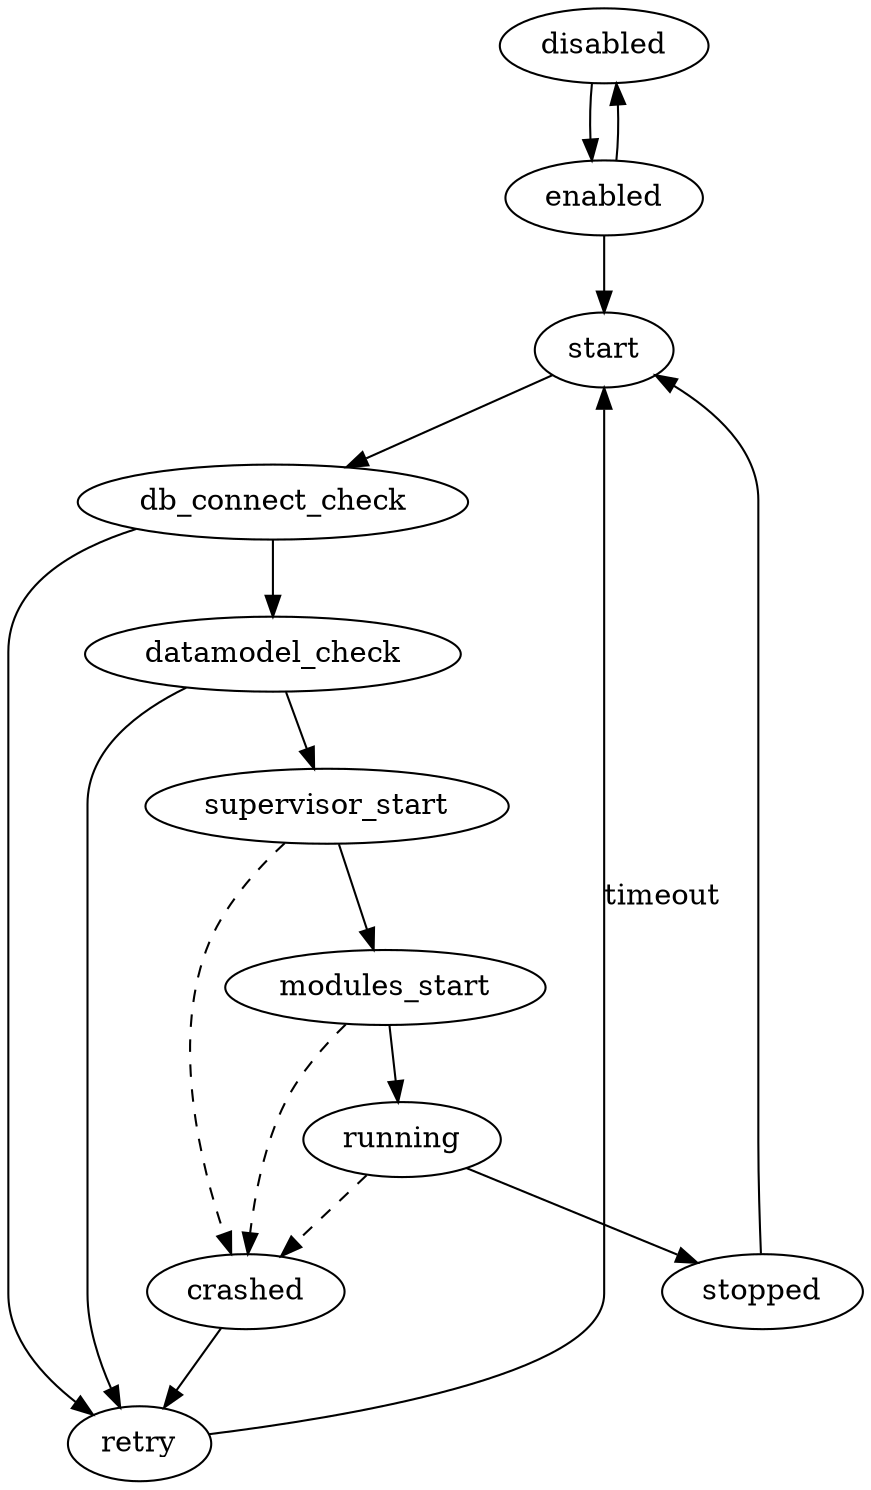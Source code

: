 digraph site_fsm {

	disabled -> enabled;
	enabled -> start;
	enabled -> disabled;

	start -> db_connect_check;
	db_connect_check -> datamodel_check;
	datamodel_check -> supervisor_start;

	supervisor_start -> modules_start;
	modules_start -> running;

	modules_start -> crashed [style=dashed];
	supervisor_start -> crashed [style=dashed];

	running -> crashed [style=dashed];
	running -> stopped;

	stopped -> start;

	crashed -> retry;
	retry -> start [label="timeout"];

	db_connect_check -> retry;
	datamodel_check -> retry;
}

